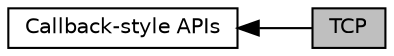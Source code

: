 digraph "TCP"
{
  edge [fontname="Helvetica",fontsize="10",labelfontname="Helvetica",labelfontsize="10"];
  node [fontname="Helvetica",fontsize="10",shape=box];
  rankdir=LR;
  Node1 [label="TCP",height=0.2,width=0.4,color="black", fillcolor="grey75", style="filled", fontcolor="black",tooltip=" "];
  Node2 [label="Callback-style APIs",height=0.2,width=0.4,color="black", fillcolor="white", style="filled",URL="$group__lwip__opts__callback.html",tooltip=" "];
  Node2->Node1 [shape=plaintext, dir="back", style="solid"];
}
